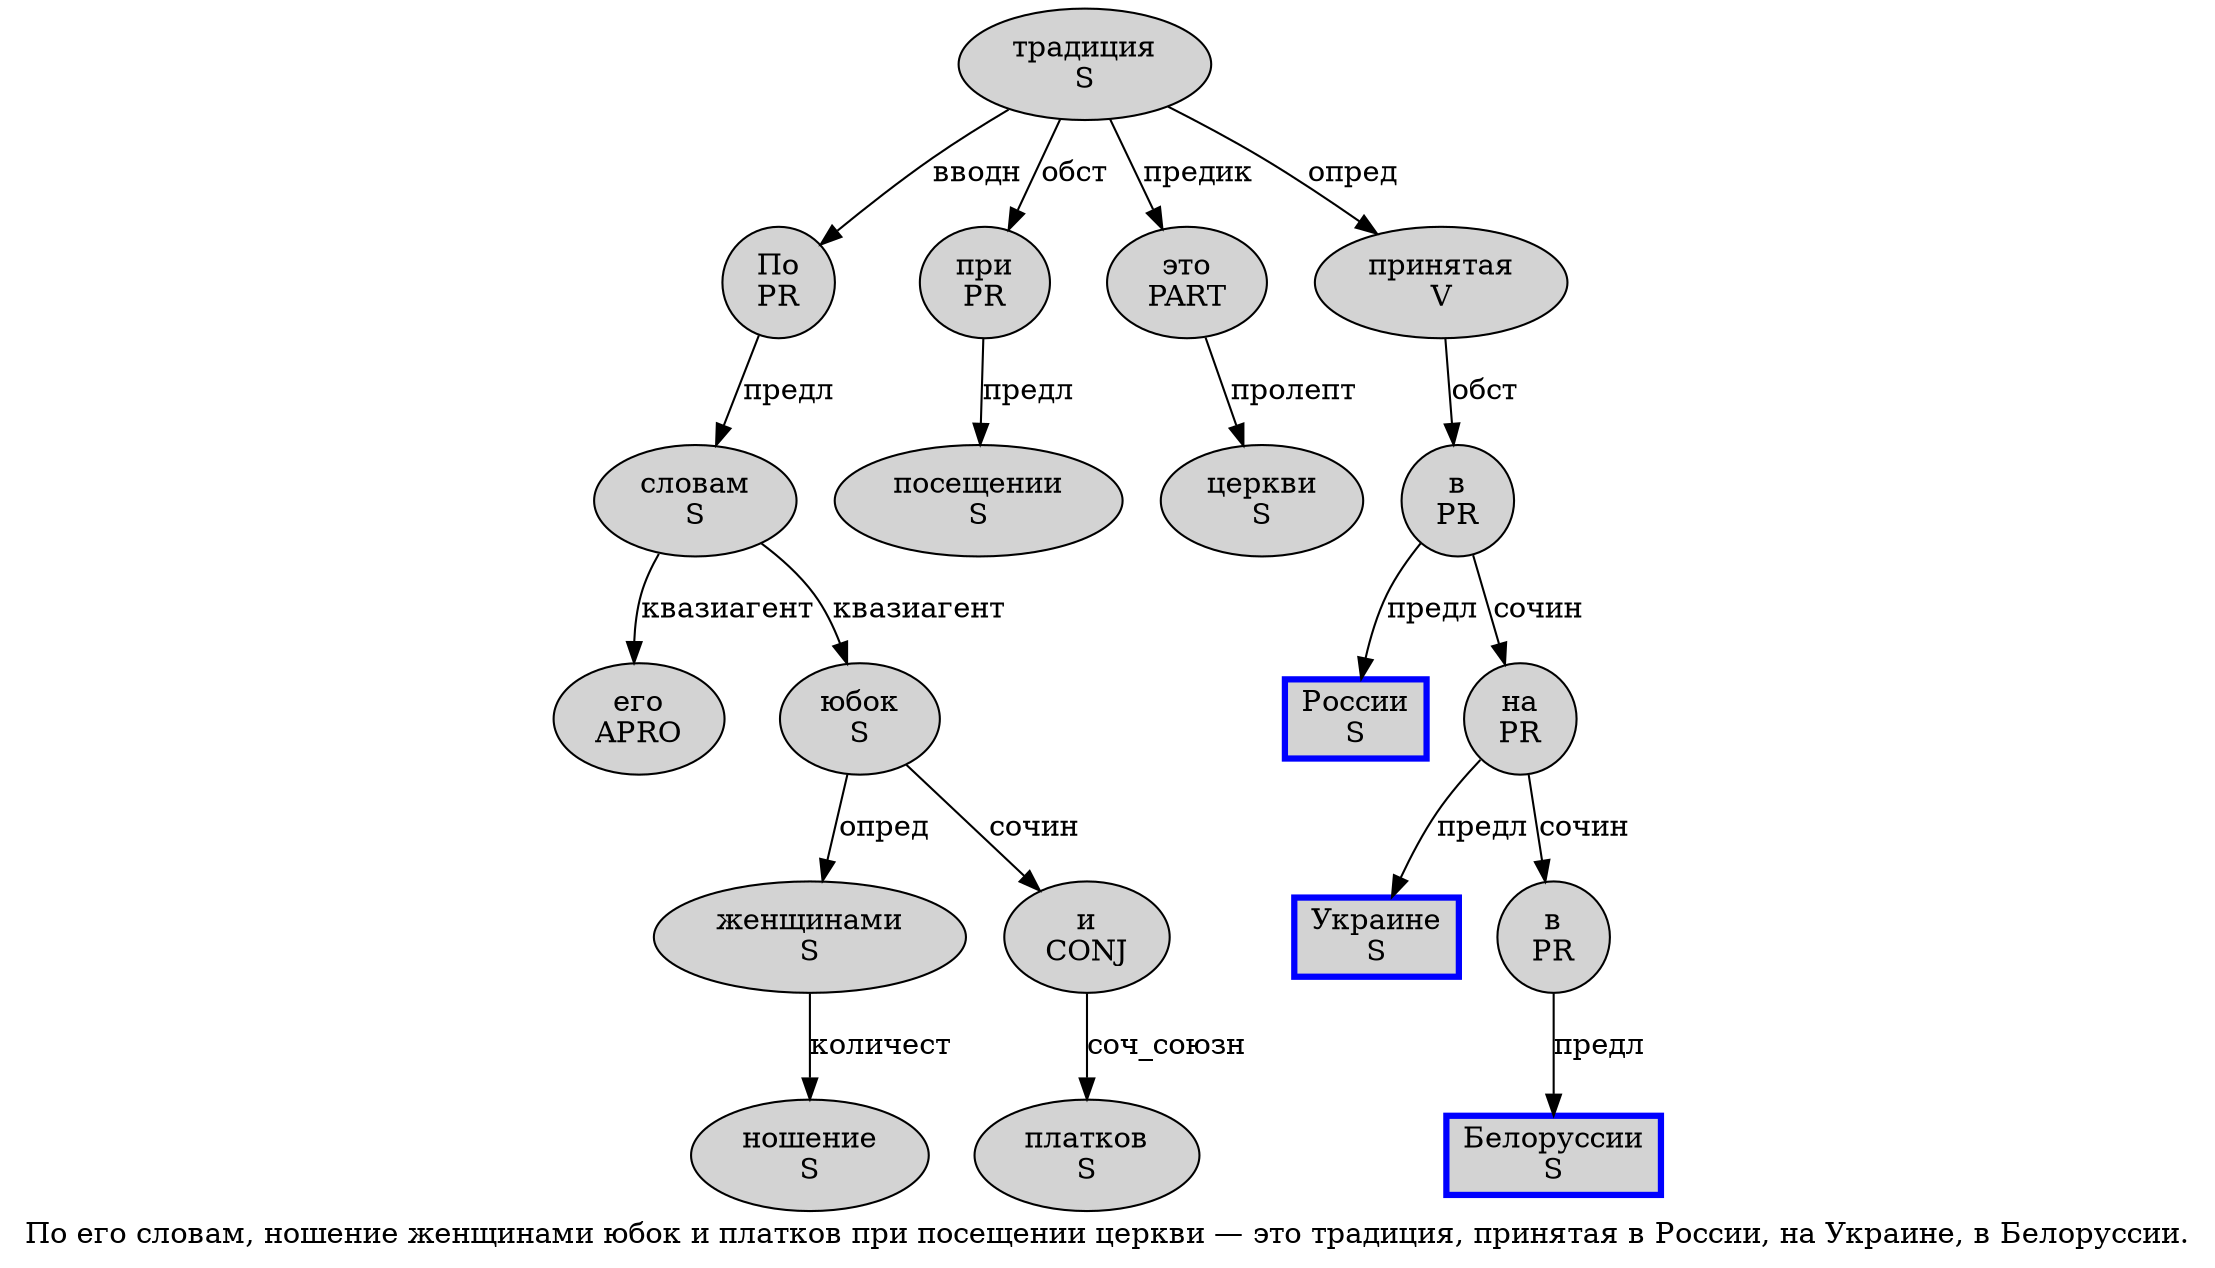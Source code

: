 digraph SENTENCE_875 {
	graph [label="По его словам, ношение женщинами юбок и платков при посещении церкви — это традиция, принятая в России, на Украине, в Белоруссии."]
	node [style=filled]
		0 [label="По
PR" color="" fillcolor=lightgray penwidth=1 shape=ellipse]
		1 [label="его
APRO" color="" fillcolor=lightgray penwidth=1 shape=ellipse]
		2 [label="словам
S" color="" fillcolor=lightgray penwidth=1 shape=ellipse]
		4 [label="ношение
S" color="" fillcolor=lightgray penwidth=1 shape=ellipse]
		5 [label="женщинами
S" color="" fillcolor=lightgray penwidth=1 shape=ellipse]
		6 [label="юбок
S" color="" fillcolor=lightgray penwidth=1 shape=ellipse]
		7 [label="и
CONJ" color="" fillcolor=lightgray penwidth=1 shape=ellipse]
		8 [label="платков
S" color="" fillcolor=lightgray penwidth=1 shape=ellipse]
		9 [label="при
PR" color="" fillcolor=lightgray penwidth=1 shape=ellipse]
		10 [label="посещении
S" color="" fillcolor=lightgray penwidth=1 shape=ellipse]
		11 [label="церкви
S" color="" fillcolor=lightgray penwidth=1 shape=ellipse]
		13 [label="это
PART" color="" fillcolor=lightgray penwidth=1 shape=ellipse]
		14 [label="традиция
S" color="" fillcolor=lightgray penwidth=1 shape=ellipse]
		16 [label="принятая
V" color="" fillcolor=lightgray penwidth=1 shape=ellipse]
		17 [label="в
PR" color="" fillcolor=lightgray penwidth=1 shape=ellipse]
		18 [label="России
S" color=blue fillcolor=lightgray penwidth=3 shape=box]
		20 [label="на
PR" color="" fillcolor=lightgray penwidth=1 shape=ellipse]
		21 [label="Украине
S" color=blue fillcolor=lightgray penwidth=3 shape=box]
		23 [label="в
PR" color="" fillcolor=lightgray penwidth=1 shape=ellipse]
		24 [label="Белоруссии
S" color=blue fillcolor=lightgray penwidth=3 shape=box]
			9 -> 10 [label="предл"]
			13 -> 11 [label="пролепт"]
			7 -> 8 [label="соч_союзн"]
			16 -> 17 [label="обст"]
			6 -> 5 [label="опред"]
			6 -> 7 [label="сочин"]
			2 -> 1 [label="квазиагент"]
			2 -> 6 [label="квазиагент"]
			23 -> 24 [label="предл"]
			0 -> 2 [label="предл"]
			17 -> 18 [label="предл"]
			17 -> 20 [label="сочин"]
			14 -> 0 [label="вводн"]
			14 -> 9 [label="обст"]
			14 -> 13 [label="предик"]
			14 -> 16 [label="опред"]
			5 -> 4 [label="количест"]
			20 -> 21 [label="предл"]
			20 -> 23 [label="сочин"]
}